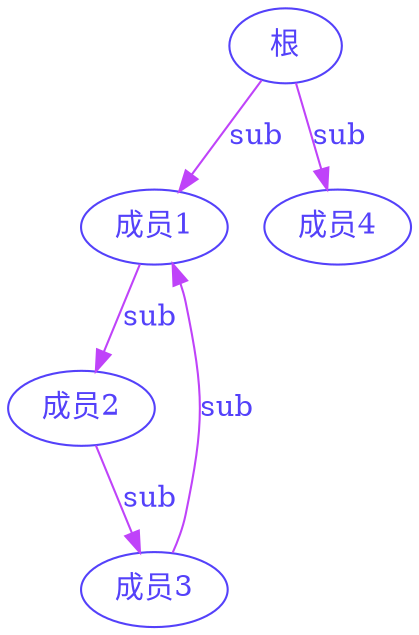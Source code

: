 digraph 循环引用 {
    node[color="#5441FA",fontcolor= "#5441FA"]
    edge[label=sub,color="#BF43F9",fontcolor="#5441FA"]
    
    根 -> 成员1 -> 成员2 -> 成员3 -> 成员1
    根 -> 成员4 
}